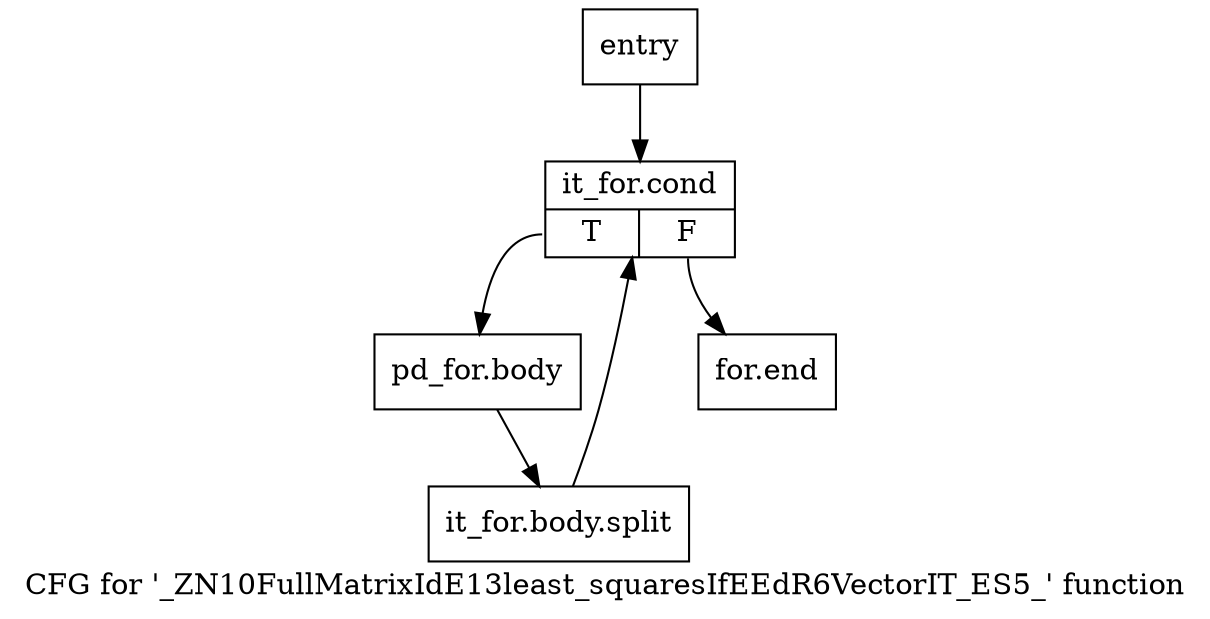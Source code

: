 digraph "CFG for '_ZN10FullMatrixIdE13least_squaresIfEEdR6VectorIT_ES5_' function" {
	label="CFG for '_ZN10FullMatrixIdE13least_squaresIfEEdR6VectorIT_ES5_' function";

	Node0x567ca70 [shape=record,label="{entry}"];
	Node0x567ca70 -> Node0x567cac0;
	Node0x567cac0 [shape=record,label="{it_for.cond|{<s0>T|<s1>F}}"];
	Node0x567cac0:s0 -> Node0x567cb10;
	Node0x567cac0:s1 -> Node0x567cb60;
	Node0x567cb10 [shape=record,label="{pd_for.body}"];
	Node0x567cb10 -> Node0xa864a60;
	Node0xa864a60 [shape=record,label="{it_for.body.split}"];
	Node0xa864a60 -> Node0x567cac0;
	Node0x567cb60 [shape=record,label="{for.end}"];
}
